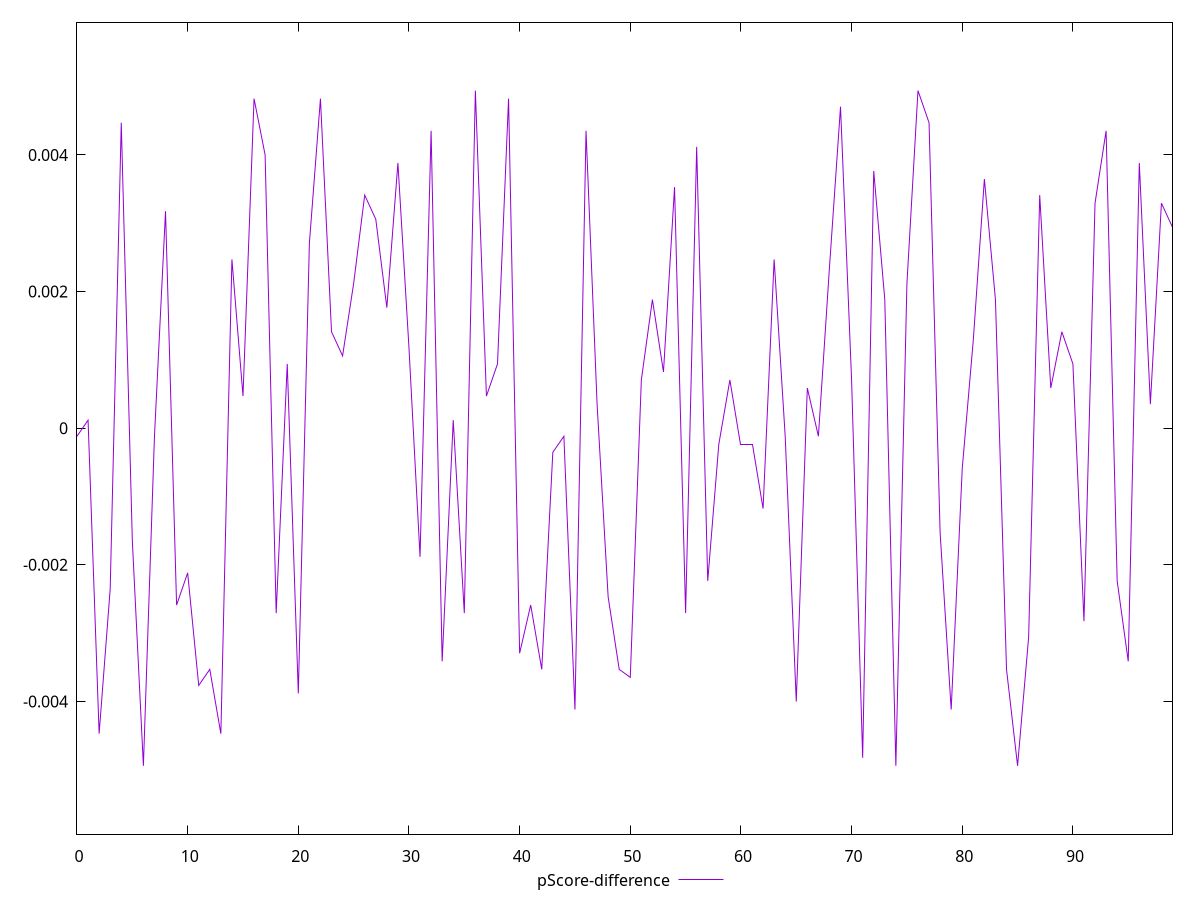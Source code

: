 reset

$pScoreDifference <<EOF
0 -0.00011764705882350013
1 0.00011764705882355564
2 -0.004470588235294115
3 -0.0023529411764705577
4 0.004470588235294171
5 -0.0016470588235294459
6 -0.004941176470588227
7 -0.00011764705882355564
8 0.0031764705882352806
9 -0.0025882352941176134
10 -0.0021176470588235574
11 -0.003764705882352948
12 -0.003529411764705892
13 -0.004470588235294115
14 0.002470588235294169
15 0.00047058823529411153
16 0.0048235294117647265
17 0.0040000000000000036
18 -0.002705882352941169
19 0.0009411764705882231
20 -0.0038823529411765034
21 0.002705882352941169
22 0.0048235294117647265
23 0.0014117647058823901
24 0.0010588235294117787
25 0.002117647058823502
26 0.003411764705882392
27 0.0030588235294117805
28 0.001764705882352946
29 0.003882352941176448
30 0.0011764705882352788
31 -0.0018823529411764461
32 0.0043529411764705594
33 -0.0034117647058823364
34 0.00011764705882350013
35 -0.002705882352941169
36 0.004941176470588227
37 0.00047058823529411153
38 0.0009411764705882786
39 0.004823529411764671
40 -0.0032941176470588276
41 -0.0025882352941176134
42 -0.0035294117647058365
43 -0.0003529411764705559
44 -0.00011764705882354697
45 -0.004117647058823559
46 0.0043529411764705594
47 0.0003529411764706114
48 -0.0024705882352941133
49 -0.0035294117647058365
50 -0.003647058823529392
51 0.0007058823529411673
52 0.0018823529411765016
53 0.0008235294117647229
54 0.003529411764705892
55 -0.002705882352941169
56 0.004117647058823504
57 -0.0022352941176470575
58 -0.00023529411764711128
59 0.0007058823529411673
60 -0.00023529411764705577
61 -0.00023529411764705577
62 -0.0011764705882352788
63 0.0024705882352941133
64 -0.00011764705882350013
65 -0.0040000000000000036
66 0.0005882352941176117
67 -0.00011764705882350013
68 0.002352941176470613
69 0.004705882352941171
70 0.0007058823529411673
71 -0.0048235294117647265
72 0.003764705882352948
73 0.0018823529411764461
74 -0.004941176470588227
75 0.002117647058823502
76 0.004941176470588227
77 0.004470588235294115
78 -0.0015294117647058816
79 -0.004117647058823504
80 -0.0005882352941176672
81 0.001294117647058779
82 0.003647058823529392
83 0.0018823529411764461
84 -0.003529411764705892
85 -0.004941176470588227
86 -0.0030588235294117805
87 0.003411764705882392
88 0.0005882352941176672
89 0.0014117647058823346
90 0.0009411764705882786
91 -0.0028235294117647247
92 0.0032941176470588363
93 0.004352941176470615
94 -0.0022352941176470575
95 -0.0034117647058823364
96 0.003882352941176448
97 0.0003529411764706114
98 0.0032941176470587807
99 0.0029411764705882804
EOF

set key outside below
set xrange [0:99]
set yrange [-0.005941176470588227:0.005941176470588227]
set trange [-0.005941176470588227:0.005941176470588227]
set terminal svg size 640, 500 enhanced background rgb 'white'
set output "reprap/render-blocking-resources/samples/pages+cached+noexternal+nomedia+nocss+nojs/pScore-difference/values.svg"

plot $pScoreDifference title "pScore-difference" with line

reset

